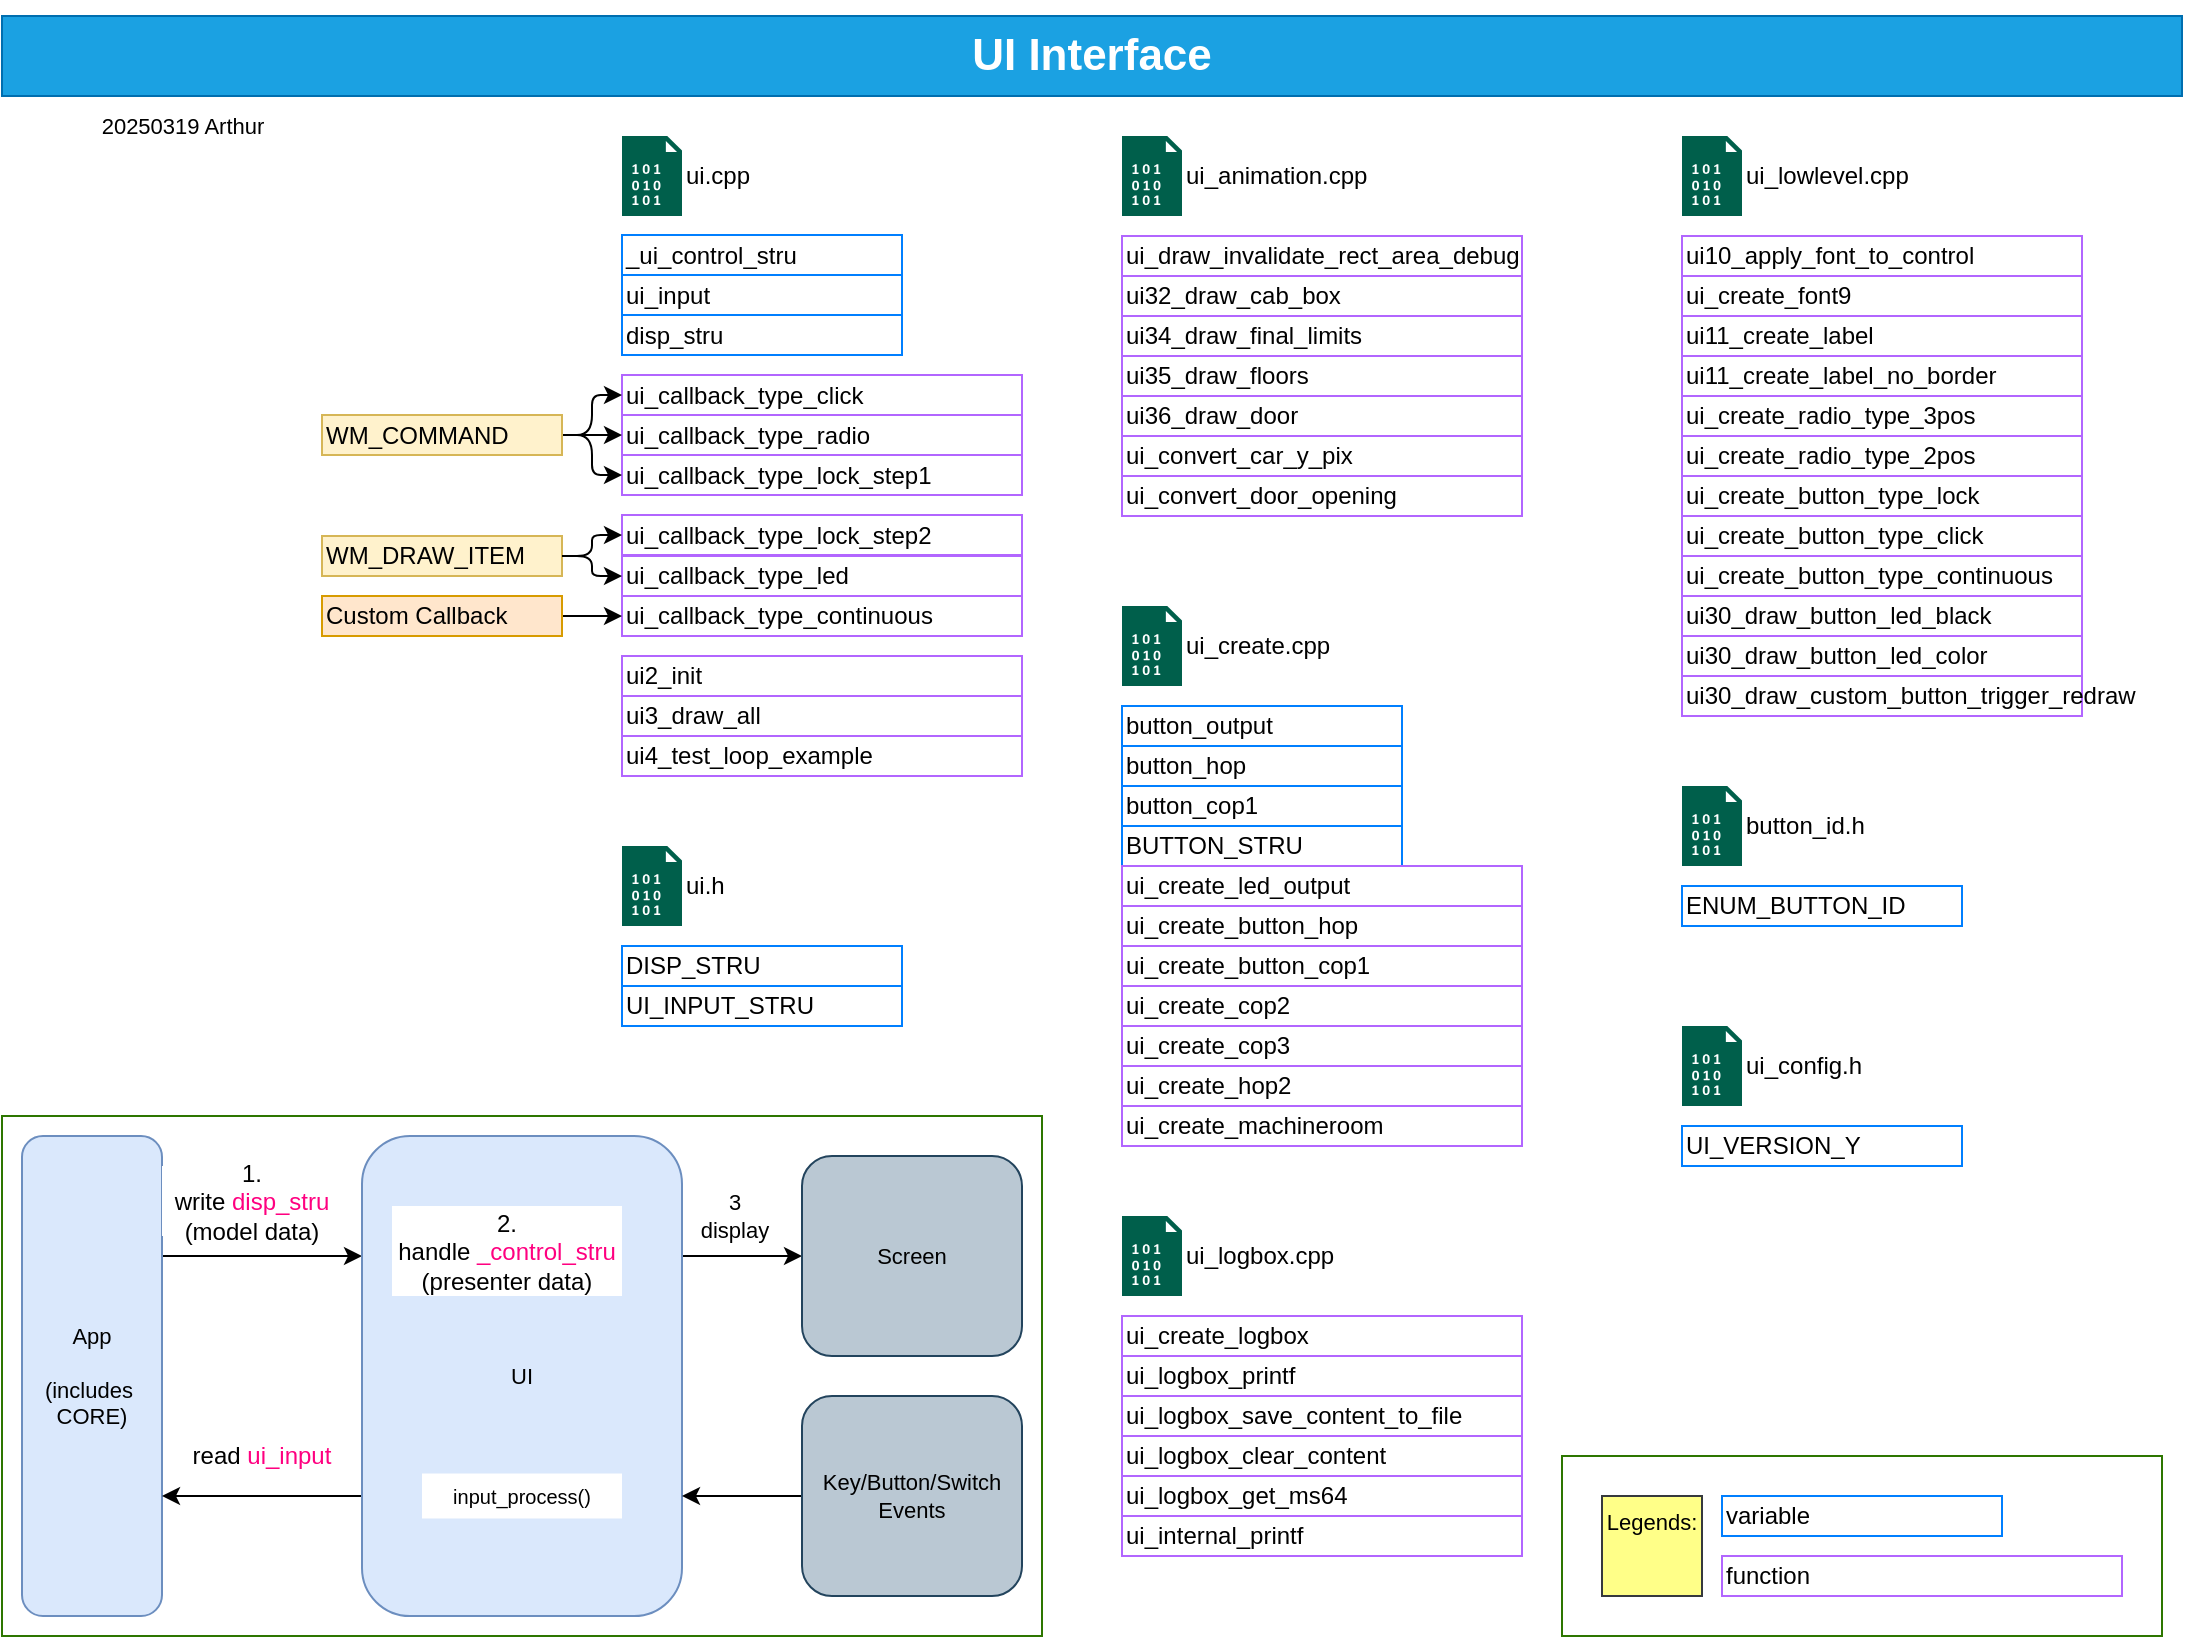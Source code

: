 <mxfile>
    <diagram id="_PtCRGXLWuhjRJc3H1dN" name="Page-1">
        <mxGraphModel dx="2495" dy="1405" grid="1" gridSize="10" guides="1" tooltips="1" connect="1" arrows="1" fold="1" page="1" pageScale="1" pageWidth="1100" pageHeight="850" background="none" math="0" shadow="0">
            <root>
                <mxCell id="0"/>
                <mxCell id="1" parent="0"/>
                <mxCell id="129" value="" style="rounded=0;whiteSpace=wrap;html=1;fillColor=none;fontColor=#ffffff;strokeColor=#2D7600;" vertex="1" parent="1">
                    <mxGeometry y="570" width="520" height="260" as="geometry"/>
                </mxCell>
                <mxCell id="3" value="function" style="rounded=0;whiteSpace=wrap;html=1;align=left;strokeColor=#B266FF;" parent="1" vertex="1">
                    <mxGeometry x="860" y="790" width="200" height="20" as="geometry"/>
                </mxCell>
                <mxCell id="4" value="variable" style="rounded=0;whiteSpace=wrap;html=1;align=left;strokeColor=#007FFF;" parent="1" vertex="1">
                    <mxGeometry x="860" y="760" width="140" height="20" as="geometry"/>
                </mxCell>
                <mxCell id="7" value="Legends:" style="text;html=1;whiteSpace=wrap;overflow=hidden;rounded=0;fontFamily=Helvetica;fontSize=11;labelBackgroundColor=none;fillColor=#ffff88;strokeColor=#36393d;horizontal=1;align=center;" parent="1" vertex="1">
                    <mxGeometry x="800" y="760" width="50" height="50" as="geometry"/>
                </mxCell>
                <mxCell id="12" value="button_id.h" style="sketch=0;pointerEvents=1;shadow=0;dashed=0;html=1;strokeColor=none;fillColor=#005F4B;labelPosition=right;verticalLabelPosition=middle;verticalAlign=middle;align=left;outlineConnect=0;shape=mxgraph.veeam2.data_file;" parent="1" vertex="1">
                    <mxGeometry x="840" y="405" width="30" height="40" as="geometry"/>
                </mxCell>
                <mxCell id="13" value="ENUM_BUTTON_ID" style="rounded=0;whiteSpace=wrap;html=1;align=left;strokeColor=#007FFF;" parent="1" vertex="1">
                    <mxGeometry x="840" y="455" width="140" height="20" as="geometry"/>
                </mxCell>
                <mxCell id="14" value="ui.cpp" style="sketch=0;pointerEvents=1;shadow=0;dashed=0;html=1;strokeColor=none;fillColor=#005F4B;labelPosition=right;verticalLabelPosition=middle;verticalAlign=middle;align=left;outlineConnect=0;shape=mxgraph.veeam2.data_file;" parent="1" vertex="1">
                    <mxGeometry x="310" y="80" width="30" height="40" as="geometry"/>
                </mxCell>
                <mxCell id="15" value="_ui_control_stru" style="rounded=0;whiteSpace=wrap;html=1;align=left;strokeColor=#007FFF;" parent="1" vertex="1">
                    <mxGeometry x="310" y="129.5" width="140" height="20" as="geometry"/>
                </mxCell>
                <mxCell id="16" value="ui_input" style="rounded=0;whiteSpace=wrap;html=1;align=left;strokeColor=#007FFF;" parent="1" vertex="1">
                    <mxGeometry x="310" y="149.5" width="140" height="20" as="geometry"/>
                </mxCell>
                <mxCell id="17" value="disp_stru" style="rounded=0;whiteSpace=wrap;html=1;align=left;strokeColor=#007FFF;" parent="1" vertex="1">
                    <mxGeometry x="310" y="169.5" width="140" height="20" as="geometry"/>
                </mxCell>
                <mxCell id="19" value="ui_callback_type_click" style="rounded=0;whiteSpace=wrap;html=1;align=left;strokeColor=#B266FF;" parent="1" vertex="1">
                    <mxGeometry x="310" y="199.5" width="200" height="20" as="geometry"/>
                </mxCell>
                <mxCell id="20" value="ui_callback_type_continuous" style="rounded=0;whiteSpace=wrap;html=1;align=left;strokeColor=#B266FF;" parent="1" vertex="1">
                    <mxGeometry x="310" y="310" width="200" height="20" as="geometry"/>
                </mxCell>
                <mxCell id="21" value="ui_callback_type_led" style="rounded=0;whiteSpace=wrap;html=1;align=left;strokeColor=#B266FF;" parent="1" vertex="1">
                    <mxGeometry x="310" y="290" width="200" height="20" as="geometry"/>
                </mxCell>
                <mxCell id="22" value="ui_callback_type_lock_step1" style="rounded=0;whiteSpace=wrap;html=1;align=left;strokeColor=#B266FF;" parent="1" vertex="1">
                    <mxGeometry x="310" y="239.5" width="200" height="20" as="geometry"/>
                </mxCell>
                <mxCell id="23" value="ui_callback_type_lock_step2" style="rounded=0;whiteSpace=wrap;html=1;align=left;strokeColor=#B266FF;" parent="1" vertex="1">
                    <mxGeometry x="310" y="269.5" width="200" height="20" as="geometry"/>
                </mxCell>
                <mxCell id="24" value="ui_callback_type_radio" style="rounded=0;whiteSpace=wrap;html=1;align=left;strokeColor=#B266FF;" parent="1" vertex="1">
                    <mxGeometry x="310" y="219.5" width="200" height="20" as="geometry"/>
                </mxCell>
                <mxCell id="28" value="ui4_test_loop_example" style="rounded=0;whiteSpace=wrap;html=1;align=left;strokeColor=#B266FF;" parent="1" vertex="1">
                    <mxGeometry x="310" y="380" width="200" height="20" as="geometry"/>
                </mxCell>
                <mxCell id="29" value="ui3_draw_all" style="rounded=0;whiteSpace=wrap;html=1;align=left;strokeColor=#B266FF;" parent="1" vertex="1">
                    <mxGeometry x="310" y="360" width="200" height="20" as="geometry"/>
                </mxCell>
                <mxCell id="31" value="ui2_init" style="rounded=0;whiteSpace=wrap;html=1;align=left;strokeColor=#B266FF;" parent="1" vertex="1">
                    <mxGeometry x="310" y="340" width="200" height="20" as="geometry"/>
                </mxCell>
                <mxCell id="32" value="ui34_draw_final_limits" style="rounded=0;whiteSpace=wrap;html=1;align=left;strokeColor=#B266FF;" parent="1" vertex="1">
                    <mxGeometry x="560" y="170" width="200" height="20" as="geometry"/>
                </mxCell>
                <mxCell id="33" value="ui32_draw_cab_box" style="rounded=0;whiteSpace=wrap;html=1;align=left;strokeColor=#B266FF;" parent="1" vertex="1">
                    <mxGeometry x="560" y="150" width="200" height="20" as="geometry"/>
                </mxCell>
                <mxCell id="34" value="ui_draw_invalidate_rect_area_debug" style="rounded=0;whiteSpace=wrap;html=1;align=left;strokeColor=#B266FF;" parent="1" vertex="1">
                    <mxGeometry x="560" y="130" width="200" height="20" as="geometry"/>
                </mxCell>
                <mxCell id="35" value="ui35_draw_floors" style="rounded=0;whiteSpace=wrap;html=1;align=left;strokeColor=#B266FF;" parent="1" vertex="1">
                    <mxGeometry x="560" y="190" width="200" height="20" as="geometry"/>
                </mxCell>
                <mxCell id="39" value="BUTTON_STRU" style="rounded=0;whiteSpace=wrap;html=1;align=left;strokeColor=#007FFF;" parent="1" vertex="1">
                    <mxGeometry x="560" y="425" width="140" height="20" as="geometry"/>
                </mxCell>
                <mxCell id="45" value="button_cop1" style="rounded=0;whiteSpace=wrap;html=1;align=left;strokeColor=#007FFF;" parent="1" vertex="1">
                    <mxGeometry x="560" y="405" width="140" height="20" as="geometry"/>
                </mxCell>
                <mxCell id="46" value="button_hop" style="rounded=0;whiteSpace=wrap;html=1;align=left;strokeColor=#007FFF;" parent="1" vertex="1">
                    <mxGeometry x="560" y="385" width="140" height="20" as="geometry"/>
                </mxCell>
                <mxCell id="47" value="button_output" style="rounded=0;whiteSpace=wrap;html=1;align=left;strokeColor=#007FFF;" parent="1" vertex="1">
                    <mxGeometry x="560" y="365" width="140" height="20" as="geometry"/>
                </mxCell>
                <mxCell id="48" value="UI_INPUT_STRU" style="rounded=0;whiteSpace=wrap;html=1;align=left;strokeColor=#007FFF;" parent="1" vertex="1">
                    <mxGeometry x="310" y="505" width="140" height="20" as="geometry"/>
                </mxCell>
                <mxCell id="49" value="DISP_STRU" style="rounded=0;whiteSpace=wrap;html=1;align=left;strokeColor=#007FFF;" parent="1" vertex="1">
                    <mxGeometry x="310" y="485" width="140" height="20" as="geometry"/>
                </mxCell>
                <mxCell id="50" value="ui.h" style="sketch=0;pointerEvents=1;shadow=0;dashed=0;html=1;strokeColor=none;fillColor=#005F4B;labelPosition=right;verticalLabelPosition=middle;verticalAlign=middle;align=left;outlineConnect=0;shape=mxgraph.veeam2.data_file;" parent="1" vertex="1">
                    <mxGeometry x="310" y="435" width="30" height="40" as="geometry"/>
                </mxCell>
                <mxCell id="52" value="ui_animation.cpp" style="sketch=0;pointerEvents=1;shadow=0;dashed=0;html=1;strokeColor=none;fillColor=#005F4B;labelPosition=right;verticalLabelPosition=middle;verticalAlign=middle;align=left;outlineConnect=0;shape=mxgraph.veeam2.data_file;" parent="1" vertex="1">
                    <mxGeometry x="560" y="80" width="30" height="40" as="geometry"/>
                </mxCell>
                <mxCell id="55" value="ui_convert_door_opening" style="rounded=0;whiteSpace=wrap;html=1;align=left;strokeColor=#B266FF;" parent="1" vertex="1">
                    <mxGeometry x="560" y="250" width="200" height="20" as="geometry"/>
                </mxCell>
                <mxCell id="56" value="ui_convert_car_y_pix" style="rounded=0;whiteSpace=wrap;html=1;align=left;strokeColor=#B266FF;" parent="1" vertex="1">
                    <mxGeometry x="560" y="230" width="200" height="20" as="geometry"/>
                </mxCell>
                <mxCell id="57" value="ui_create_button_type_click" style="rounded=0;whiteSpace=wrap;html=1;align=left;strokeColor=#B266FF;" parent="1" vertex="1">
                    <mxGeometry x="840" y="270" width="200" height="20" as="geometry"/>
                </mxCell>
                <mxCell id="58" value="ui_create_button_type_lock" style="rounded=0;whiteSpace=wrap;html=1;align=left;strokeColor=#B266FF;" parent="1" vertex="1">
                    <mxGeometry x="840" y="250" width="200" height="20" as="geometry"/>
                </mxCell>
                <mxCell id="59" value="ui36_draw_door" style="rounded=0;whiteSpace=wrap;html=1;align=left;strokeColor=#B266FF;" parent="1" vertex="1">
                    <mxGeometry x="560" y="210" width="200" height="20" as="geometry"/>
                </mxCell>
                <mxCell id="60" value="ui30_draw_custom_button_trigger_redraw" style="rounded=0;whiteSpace=wrap;html=1;align=left;strokeColor=#B266FF;" parent="1" vertex="1">
                    <mxGeometry x="840" y="350" width="200" height="20" as="geometry"/>
                </mxCell>
                <mxCell id="61" value="ui_create_hop2" style="rounded=0;whiteSpace=wrap;html=1;align=left;strokeColor=#B266FF;" parent="1" vertex="1">
                    <mxGeometry x="560" y="545" width="200" height="20" as="geometry"/>
                </mxCell>
                <mxCell id="62" value="ui_create_cop3" style="rounded=0;whiteSpace=wrap;html=1;align=left;strokeColor=#B266FF;" parent="1" vertex="1">
                    <mxGeometry x="560" y="525" width="200" height="20" as="geometry"/>
                </mxCell>
                <mxCell id="63" value="ui_create_cop2" style="rounded=0;whiteSpace=wrap;html=1;align=left;strokeColor=#B266FF;" parent="1" vertex="1">
                    <mxGeometry x="560" y="505" width="200" height="20" as="geometry"/>
                </mxCell>
                <mxCell id="64" value="ui_create_button_cop1" style="rounded=0;whiteSpace=wrap;html=1;align=left;strokeColor=#B266FF;" parent="1" vertex="1">
                    <mxGeometry x="560" y="485" width="200" height="20" as="geometry"/>
                </mxCell>
                <mxCell id="65" value="ui_create_button_hop" style="rounded=0;whiteSpace=wrap;html=1;align=left;strokeColor=#B266FF;" parent="1" vertex="1">
                    <mxGeometry x="560" y="465" width="200" height="20" as="geometry"/>
                </mxCell>
                <mxCell id="66" value="ui_create_led_output" style="rounded=0;whiteSpace=wrap;html=1;align=left;strokeColor=#B266FF;" parent="1" vertex="1">
                    <mxGeometry x="560" y="445" width="200" height="20" as="geometry"/>
                </mxCell>
                <mxCell id="67" value="ui_config.h" style="sketch=0;pointerEvents=1;shadow=0;dashed=0;html=1;strokeColor=none;fillColor=#005F4B;labelPosition=right;verticalLabelPosition=middle;verticalAlign=middle;align=left;outlineConnect=0;shape=mxgraph.veeam2.data_file;" parent="1" vertex="1">
                    <mxGeometry x="840" y="525" width="30" height="40" as="geometry"/>
                </mxCell>
                <mxCell id="68" value="UI_VERSION_Y" style="rounded=0;whiteSpace=wrap;html=1;align=left;strokeColor=#007FFF;" parent="1" vertex="1">
                    <mxGeometry x="840" y="575" width="140" height="20" as="geometry"/>
                </mxCell>
                <mxCell id="69" value="ui_create.cpp" style="sketch=0;pointerEvents=1;shadow=0;dashed=0;html=1;strokeColor=none;fillColor=#005F4B;labelPosition=right;verticalLabelPosition=middle;verticalAlign=middle;align=left;outlineConnect=0;shape=mxgraph.veeam2.data_file;" parent="1" vertex="1">
                    <mxGeometry x="560" y="315" width="30" height="40" as="geometry"/>
                </mxCell>
                <mxCell id="70" value="ui30_draw_button_led_color" style="rounded=0;whiteSpace=wrap;html=1;align=left;strokeColor=#B266FF;" parent="1" vertex="1">
                    <mxGeometry x="840" y="330" width="200" height="20" as="geometry"/>
                </mxCell>
                <mxCell id="71" value="ui30_draw_button_led_black" style="rounded=0;whiteSpace=wrap;html=1;align=left;strokeColor=#B266FF;" parent="1" vertex="1">
                    <mxGeometry x="840" y="310" width="200" height="20" as="geometry"/>
                </mxCell>
                <mxCell id="72" value="ui_create_radio_type_3pos" style="rounded=0;whiteSpace=wrap;html=1;align=left;strokeColor=#B266FF;" parent="1" vertex="1">
                    <mxGeometry x="840" y="210" width="200" height="20" as="geometry"/>
                </mxCell>
                <mxCell id="73" value="ui_create_radio_type_2pos" style="rounded=0;whiteSpace=wrap;html=1;align=left;strokeColor=#B266FF;" parent="1" vertex="1">
                    <mxGeometry x="840" y="230" width="200" height="20" as="geometry"/>
                </mxCell>
                <mxCell id="74" value="ui11_create_label_no_border" style="rounded=0;whiteSpace=wrap;html=1;align=left;strokeColor=#B266FF;" parent="1" vertex="1">
                    <mxGeometry x="840" y="190" width="200" height="20" as="geometry"/>
                </mxCell>
                <mxCell id="75" value="ui11_create_label" style="rounded=0;whiteSpace=wrap;html=1;align=left;strokeColor=#B266FF;" parent="1" vertex="1">
                    <mxGeometry x="840" y="170" width="200" height="20" as="geometry"/>
                </mxCell>
                <mxCell id="76" value="ui_create_font9" style="rounded=0;whiteSpace=wrap;html=1;align=left;strokeColor=#B266FF;" parent="1" vertex="1">
                    <mxGeometry x="840" y="150" width="200" height="20" as="geometry"/>
                </mxCell>
                <mxCell id="77" value="ui10_apply_font_to_control" style="rounded=0;whiteSpace=wrap;html=1;align=left;strokeColor=#B266FF;" parent="1" vertex="1">
                    <mxGeometry x="840" y="130" width="200" height="20" as="geometry"/>
                </mxCell>
                <mxCell id="78" value="ui_internal_printf" style="rounded=0;whiteSpace=wrap;html=1;align=left;strokeColor=#B266FF;" parent="1" vertex="1">
                    <mxGeometry x="560" y="770" width="200" height="20" as="geometry"/>
                </mxCell>
                <mxCell id="79" value="ui_logbox_get_ms64" style="rounded=0;whiteSpace=wrap;html=1;align=left;strokeColor=#B266FF;" parent="1" vertex="1">
                    <mxGeometry x="560" y="750" width="200" height="20" as="geometry"/>
                </mxCell>
                <mxCell id="80" value="ui_logbox_clear_content" style="rounded=0;whiteSpace=wrap;html=1;align=left;strokeColor=#B266FF;" parent="1" vertex="1">
                    <mxGeometry x="560" y="730" width="200" height="20" as="geometry"/>
                </mxCell>
                <mxCell id="81" value="ui_logbox_save_content_to_file" style="rounded=0;whiteSpace=wrap;html=1;align=left;strokeColor=#B266FF;" parent="1" vertex="1">
                    <mxGeometry x="560" y="710" width="200" height="20" as="geometry"/>
                </mxCell>
                <mxCell id="82" value="ui_logbox_printf" style="rounded=0;whiteSpace=wrap;html=1;align=left;strokeColor=#B266FF;" parent="1" vertex="1">
                    <mxGeometry x="560" y="690" width="200" height="20" as="geometry"/>
                </mxCell>
                <mxCell id="83" value="ui_create_logbox" style="rounded=0;whiteSpace=wrap;html=1;align=left;strokeColor=#B266FF;" parent="1" vertex="1">
                    <mxGeometry x="560" y="670" width="200" height="20" as="geometry"/>
                </mxCell>
                <mxCell id="84" value="ui_create_machineroom" style="rounded=0;whiteSpace=wrap;html=1;align=left;strokeColor=#B266FF;" parent="1" vertex="1">
                    <mxGeometry x="560" y="565" width="200" height="20" as="geometry"/>
                </mxCell>
                <mxCell id="85" value="ui_logbox.cpp" style="sketch=0;pointerEvents=1;shadow=0;dashed=0;html=1;strokeColor=none;fillColor=#005F4B;labelPosition=right;verticalLabelPosition=middle;verticalAlign=middle;align=left;outlineConnect=0;shape=mxgraph.veeam2.data_file;" parent="1" vertex="1">
                    <mxGeometry x="560" y="620" width="30" height="40" as="geometry"/>
                </mxCell>
                <mxCell id="86" value="ui_lowlevel.cpp" style="sketch=0;pointerEvents=1;shadow=0;dashed=0;html=1;strokeColor=none;fillColor=#005F4B;labelPosition=right;verticalLabelPosition=middle;verticalAlign=middle;align=left;outlineConnect=0;shape=mxgraph.veeam2.data_file;" parent="1" vertex="1">
                    <mxGeometry x="840" y="80" width="30" height="40" as="geometry"/>
                </mxCell>
                <mxCell id="97" value="ui_create_button_type_continuous" style="rounded=0;whiteSpace=wrap;html=1;align=left;strokeColor=#B266FF;" parent="1" vertex="1">
                    <mxGeometry x="840" y="290" width="200" height="20" as="geometry"/>
                </mxCell>
                <mxCell id="98" value="" style="rounded=0;whiteSpace=wrap;html=1;fillColor=none;fontColor=#ffffff;strokeColor=#2D7600;" parent="1" vertex="1">
                    <mxGeometry x="780" y="740" width="300" height="90" as="geometry"/>
                </mxCell>
                <mxCell id="103" style="edgeStyle=orthogonalEdgeStyle;shape=connector;rounded=1;html=1;exitX=1;exitY=0.5;exitDx=0;exitDy=0;entryX=0;entryY=0.5;entryDx=0;entryDy=0;strokeColor=default;align=center;verticalAlign=middle;fontFamily=Helvetica;fontSize=11;fontColor=default;labelBackgroundColor=default;endArrow=classic;" edge="1" parent="1" source="100" target="21">
                    <mxGeometry relative="1" as="geometry"/>
                </mxCell>
                <mxCell id="100" value="WM_DRAW_ITEM" style="rounded=0;whiteSpace=wrap;html=1;align=left;strokeColor=#d6b656;fillColor=#fff2cc;" vertex="1" parent="1">
                    <mxGeometry x="160" y="280" width="120" height="20" as="geometry"/>
                </mxCell>
                <mxCell id="101" style="edgeStyle=orthogonalEdgeStyle;html=1;exitX=1;exitY=0.5;exitDx=0;exitDy=0;entryX=0;entryY=0.5;entryDx=0;entryDy=0;" edge="1" parent="1" source="100" target="23">
                    <mxGeometry relative="1" as="geometry"/>
                </mxCell>
                <mxCell id="105" style="edgeStyle=orthogonalEdgeStyle;shape=connector;rounded=1;html=1;entryX=0;entryY=0.5;entryDx=0;entryDy=0;strokeColor=default;align=center;verticalAlign=middle;fontFamily=Helvetica;fontSize=11;fontColor=default;labelBackgroundColor=default;endArrow=classic;" edge="1" parent="1" source="104" target="24">
                    <mxGeometry relative="1" as="geometry"/>
                </mxCell>
                <mxCell id="106" style="edgeStyle=orthogonalEdgeStyle;shape=connector;rounded=1;html=1;exitX=1;exitY=0.5;exitDx=0;exitDy=0;entryX=0;entryY=0.5;entryDx=0;entryDy=0;strokeColor=default;align=center;verticalAlign=middle;fontFamily=Helvetica;fontSize=11;fontColor=default;labelBackgroundColor=default;endArrow=classic;" edge="1" parent="1" source="104" target="19">
                    <mxGeometry relative="1" as="geometry"/>
                </mxCell>
                <mxCell id="107" style="edgeStyle=orthogonalEdgeStyle;shape=connector;rounded=1;html=1;exitX=1;exitY=0.5;exitDx=0;exitDy=0;entryX=0;entryY=0.5;entryDx=0;entryDy=0;strokeColor=default;align=center;verticalAlign=middle;fontFamily=Helvetica;fontSize=11;fontColor=default;labelBackgroundColor=default;endArrow=classic;" edge="1" parent="1" source="104" target="22">
                    <mxGeometry relative="1" as="geometry"/>
                </mxCell>
                <mxCell id="104" value="WM_COMMAND" style="rounded=0;whiteSpace=wrap;html=1;align=left;strokeColor=#d6b656;fillColor=#fff2cc;" vertex="1" parent="1">
                    <mxGeometry x="160" y="219.5" width="120" height="20" as="geometry"/>
                </mxCell>
                <mxCell id="109" style="edgeStyle=orthogonalEdgeStyle;shape=connector;rounded=1;html=1;entryX=0;entryY=0.5;entryDx=0;entryDy=0;strokeColor=default;align=center;verticalAlign=middle;fontFamily=Helvetica;fontSize=11;fontColor=default;labelBackgroundColor=default;endArrow=classic;" edge="1" parent="1" source="108" target="20">
                    <mxGeometry relative="1" as="geometry"/>
                </mxCell>
                <mxCell id="108" value="Custom Callback" style="rounded=0;whiteSpace=wrap;html=1;align=left;strokeColor=#d79b00;fillColor=#ffe6cc;" vertex="1" parent="1">
                    <mxGeometry x="160" y="310" width="120" height="20" as="geometry"/>
                </mxCell>
                <mxCell id="111" value="&lt;h1&gt;&lt;span&gt;UI Interface&lt;/span&gt;&lt;/h1&gt;" style="whiteSpace=wrap;html=1;fontFamily=Helvetica;fontSize=11;fontColor=#ffffff;labelBackgroundColor=none;fillColor=#1ba1e2;strokeColor=#006EAF;" vertex="1" parent="1">
                    <mxGeometry y="20" width="1090" height="40" as="geometry"/>
                </mxCell>
                <mxCell id="112" value="20250319 Arthur" style="text;html=1;align=center;verticalAlign=middle;resizable=0;points=[];autosize=1;strokeColor=none;fillColor=none;fontFamily=Helvetica;fontSize=11;fontColor=default;labelBackgroundColor=default;" vertex="1" parent="1">
                    <mxGeometry x="40" y="60" width="100" height="30" as="geometry"/>
                </mxCell>
                <mxCell id="116" style="edgeStyle=orthogonalEdgeStyle;shape=connector;rounded=1;html=1;exitX=1;exitY=0.25;exitDx=0;exitDy=0;entryX=0;entryY=0.25;entryDx=0;entryDy=0;strokeColor=default;align=center;verticalAlign=middle;fontFamily=Helvetica;fontSize=11;fontColor=default;labelBackgroundColor=default;endArrow=classic;" edge="1" parent="1" source="114" target="115">
                    <mxGeometry relative="1" as="geometry"/>
                </mxCell>
                <mxCell id="114" value="App&lt;div&gt;&lt;font color=&quot;#000000&quot;&gt;&lt;br&gt;&lt;/font&gt;&lt;div&gt;(includes&amp;nbsp;&lt;/div&gt;&lt;div&gt;CORE)&lt;/div&gt;&lt;/div&gt;" style="rounded=1;whiteSpace=wrap;html=1;fontFamily=Helvetica;fontSize=11;labelBackgroundColor=none;fillColor=#dae8fc;strokeColor=#6c8ebf;" vertex="1" parent="1">
                    <mxGeometry x="10" y="580" width="70" height="240" as="geometry"/>
                </mxCell>
                <mxCell id="121" style="edgeStyle=orthogonalEdgeStyle;shape=connector;rounded=1;html=1;exitX=1;exitY=0.25;exitDx=0;exitDy=0;strokeColor=default;align=center;verticalAlign=middle;fontFamily=Helvetica;fontSize=11;fontColor=default;labelBackgroundColor=default;endArrow=classic;" edge="1" parent="1" source="115" target="120">
                    <mxGeometry relative="1" as="geometry"/>
                </mxCell>
                <mxCell id="122" value="3&lt;div&gt;display&lt;/div&gt;" style="edgeLabel;html=1;align=center;verticalAlign=middle;resizable=0;points=[];fontFamily=Helvetica;fontSize=11;fontColor=default;labelBackgroundColor=default;" vertex="1" connectable="0" parent="121">
                    <mxGeometry x="-0.157" y="-3" relative="1" as="geometry">
                        <mxPoint y="-23" as="offset"/>
                    </mxGeometry>
                </mxCell>
                <mxCell id="127" style="edgeStyle=orthogonalEdgeStyle;shape=connector;rounded=1;html=1;exitX=0;exitY=0.75;exitDx=0;exitDy=0;entryX=1;entryY=0.75;entryDx=0;entryDy=0;strokeColor=default;align=center;verticalAlign=middle;fontFamily=Helvetica;fontSize=11;fontColor=default;labelBackgroundColor=default;endArrow=classic;" edge="1" parent="1" source="115" target="114">
                    <mxGeometry relative="1" as="geometry"/>
                </mxCell>
                <mxCell id="115" value="UI" style="rounded=1;whiteSpace=wrap;html=1;fontFamily=Helvetica;fontSize=11;labelBackgroundColor=none;fillColor=#dae8fc;strokeColor=#6c8ebf;" vertex="1" parent="1">
                    <mxGeometry x="180" y="580" width="160" height="240" as="geometry"/>
                </mxCell>
                <mxCell id="118" value="&lt;div&gt;1.&lt;/div&gt;write &lt;font style=&quot;color: rgb(255, 0, 128);&quot;&gt;disp_stru&lt;/font&gt;&lt;div&gt;(model data)&lt;/div&gt;" style="rounded=0;whiteSpace=wrap;html=1;align=center;strokeColor=none;" vertex="1" parent="1">
                    <mxGeometry x="80" y="595" width="90" height="35" as="geometry"/>
                </mxCell>
                <mxCell id="119" value="&lt;div&gt;2.&lt;/div&gt;handle&amp;nbsp;&lt;font style=&quot;color: rgb(255, 0, 128);&quot;&gt;_control_stru&lt;/font&gt;&lt;div&gt;(presenter data)&lt;/div&gt;" style="rounded=0;whiteSpace=wrap;html=1;align=center;strokeColor=none;" vertex="1" parent="1">
                    <mxGeometry x="195" y="615" width="115" height="45" as="geometry"/>
                </mxCell>
                <mxCell id="120" value="Screen" style="rounded=1;whiteSpace=wrap;html=1;fontFamily=Helvetica;fontSize=11;labelBackgroundColor=none;fillColor=#bac8d3;strokeColor=#23445d;" vertex="1" parent="1">
                    <mxGeometry x="400" y="590" width="110" height="100" as="geometry"/>
                </mxCell>
                <mxCell id="124" style="edgeStyle=orthogonalEdgeStyle;shape=connector;rounded=1;html=1;exitX=0;exitY=0.5;exitDx=0;exitDy=0;entryX=1;entryY=0.75;entryDx=0;entryDy=0;strokeColor=default;align=center;verticalAlign=middle;fontFamily=Helvetica;fontSize=11;fontColor=default;labelBackgroundColor=default;endArrow=classic;" edge="1" parent="1" source="123" target="115">
                    <mxGeometry relative="1" as="geometry"/>
                </mxCell>
                <mxCell id="123" value="Key/Button/Switch&lt;div&gt;Events&lt;/div&gt;" style="rounded=1;whiteSpace=wrap;html=1;fontFamily=Helvetica;fontSize=11;labelBackgroundColor=none;fillColor=#bac8d3;strokeColor=#23445d;" vertex="1" parent="1">
                    <mxGeometry x="400" y="710" width="110" height="100" as="geometry"/>
                </mxCell>
                <mxCell id="126" value="&lt;div&gt;input_process()&lt;/div&gt;" style="rounded=0;whiteSpace=wrap;html=1;align=center;strokeColor=none;fontSize=10;" vertex="1" parent="1">
                    <mxGeometry x="210" y="748.75" width="100" height="22.5" as="geometry"/>
                </mxCell>
                <mxCell id="128" value="&lt;div&gt;&lt;br&gt;&lt;/div&gt;read&amp;nbsp;&lt;font style=&quot;color: rgb(255, 0, 128);&quot;&gt;ui_input&lt;/font&gt;&lt;div&gt;&lt;br&gt;&lt;/div&gt;" style="rounded=0;whiteSpace=wrap;html=1;align=center;strokeColor=none;" vertex="1" parent="1">
                    <mxGeometry x="90" y="722.5" width="80" height="35" as="geometry"/>
                </mxCell>
            </root>
        </mxGraphModel>
    </diagram>
</mxfile>